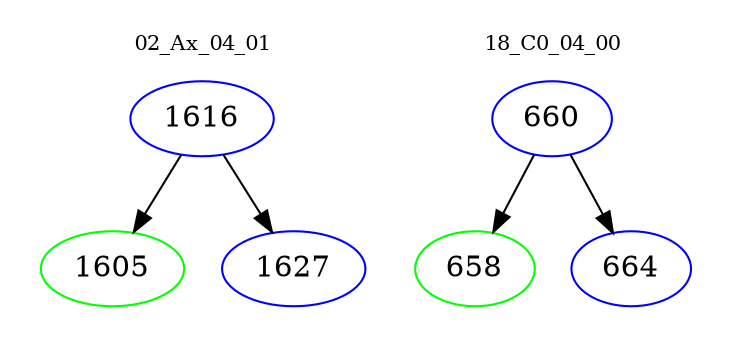 digraph{
subgraph cluster_0 {
color = white
label = "02_Ax_04_01";
fontsize=10;
T0_1616 [label="1616", color="blue"]
T0_1616 -> T0_1605 [color="black"]
T0_1605 [label="1605", color="green"]
T0_1616 -> T0_1627 [color="black"]
T0_1627 [label="1627", color="blue"]
}
subgraph cluster_1 {
color = white
label = "18_C0_04_00";
fontsize=10;
T1_660 [label="660", color="blue"]
T1_660 -> T1_658 [color="black"]
T1_658 [label="658", color="green"]
T1_660 -> T1_664 [color="black"]
T1_664 [label="664", color="blue"]
}
}
